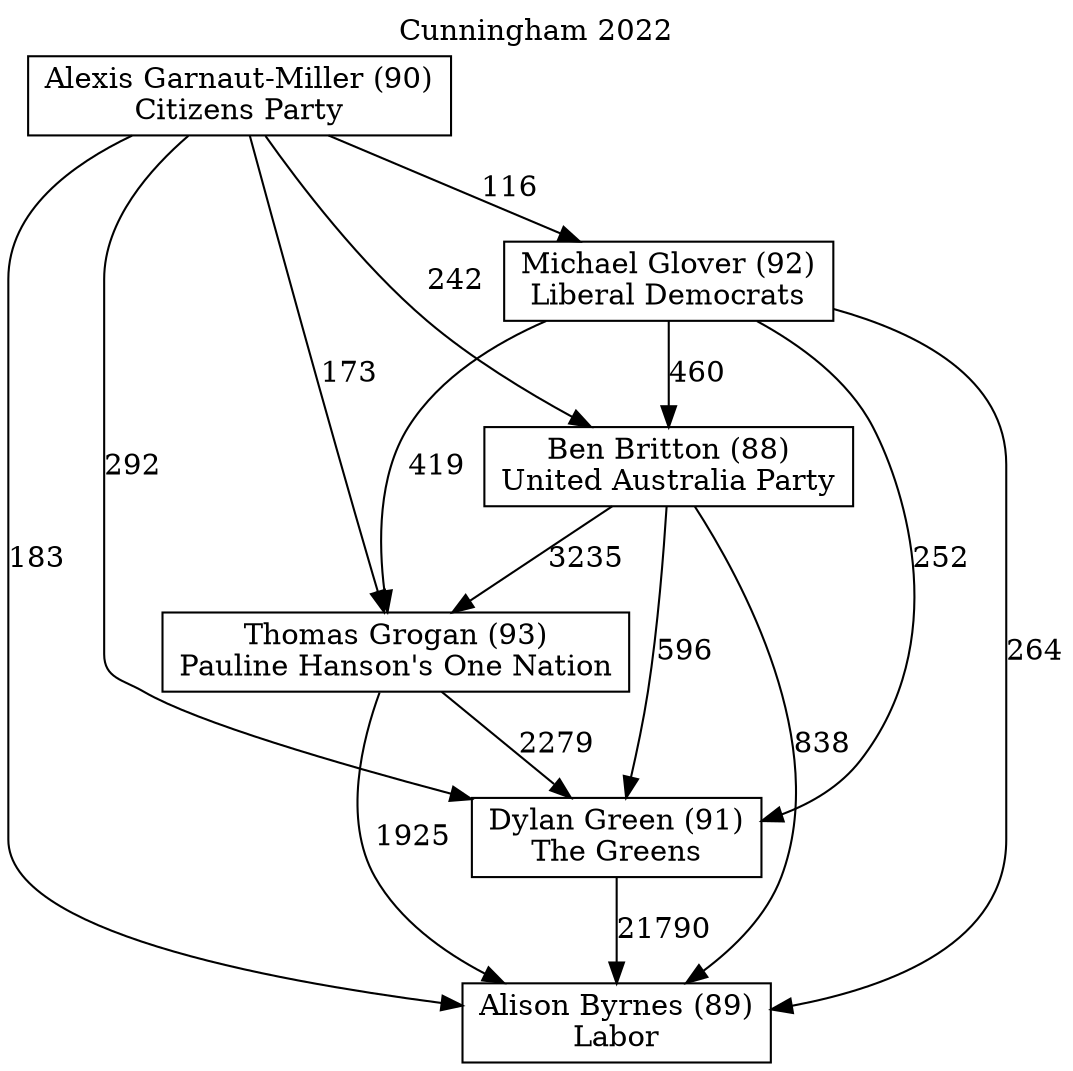 // House preference flow
digraph "Alison Byrnes (89)_Cunningham_2022" {
	graph [label="Cunningham 2022" labelloc=t mclimit=10]
	node [shape=box]
	"Alison Byrnes (89)" [label="Alison Byrnes (89)
Labor"]
	"Alexis Garnaut-Miller (90)" [label="Alexis Garnaut-Miller (90)
Citizens Party"]
	"Michael Glover (92)" [label="Michael Glover (92)
Liberal Democrats"]
	"Dylan Green (91)" [label="Dylan Green (91)
The Greens"]
	"Thomas Grogan (93)" [label="Thomas Grogan (93)
Pauline Hanson's One Nation"]
	"Ben Britton (88)" [label="Ben Britton (88)
United Australia Party"]
	"Alexis Garnaut-Miller (90)" -> "Ben Britton (88)" [label=242]
	"Michael Glover (92)" -> "Thomas Grogan (93)" [label=419]
	"Alexis Garnaut-Miller (90)" -> "Thomas Grogan (93)" [label=173]
	"Ben Britton (88)" -> "Thomas Grogan (93)" [label=3235]
	"Michael Glover (92)" -> "Ben Britton (88)" [label=460]
	"Alexis Garnaut-Miller (90)" -> "Michael Glover (92)" [label=116]
	"Thomas Grogan (93)" -> "Alison Byrnes (89)" [label=1925]
	"Dylan Green (91)" -> "Alison Byrnes (89)" [label=21790]
	"Thomas Grogan (93)" -> "Dylan Green (91)" [label=2279]
	"Ben Britton (88)" -> "Alison Byrnes (89)" [label=838]
	"Ben Britton (88)" -> "Dylan Green (91)" [label=596]
	"Michael Glover (92)" -> "Alison Byrnes (89)" [label=264]
	"Michael Glover (92)" -> "Dylan Green (91)" [label=252]
	"Alexis Garnaut-Miller (90)" -> "Alison Byrnes (89)" [label=183]
	"Alexis Garnaut-Miller (90)" -> "Dylan Green (91)" [label=292]
}
